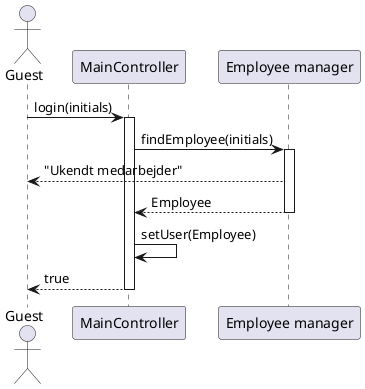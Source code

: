 @startuml
actor "Guest" as guest
participant "MainController" as app
participant "Employee manager" as em

guest -> app : login(initials)
activate app


app -> em : findEmployee(initials)
activate em
em --> guest : "Ukendt medarbejder"
return Employee 

app -> app : setUser(Employee)


return true

@enduml